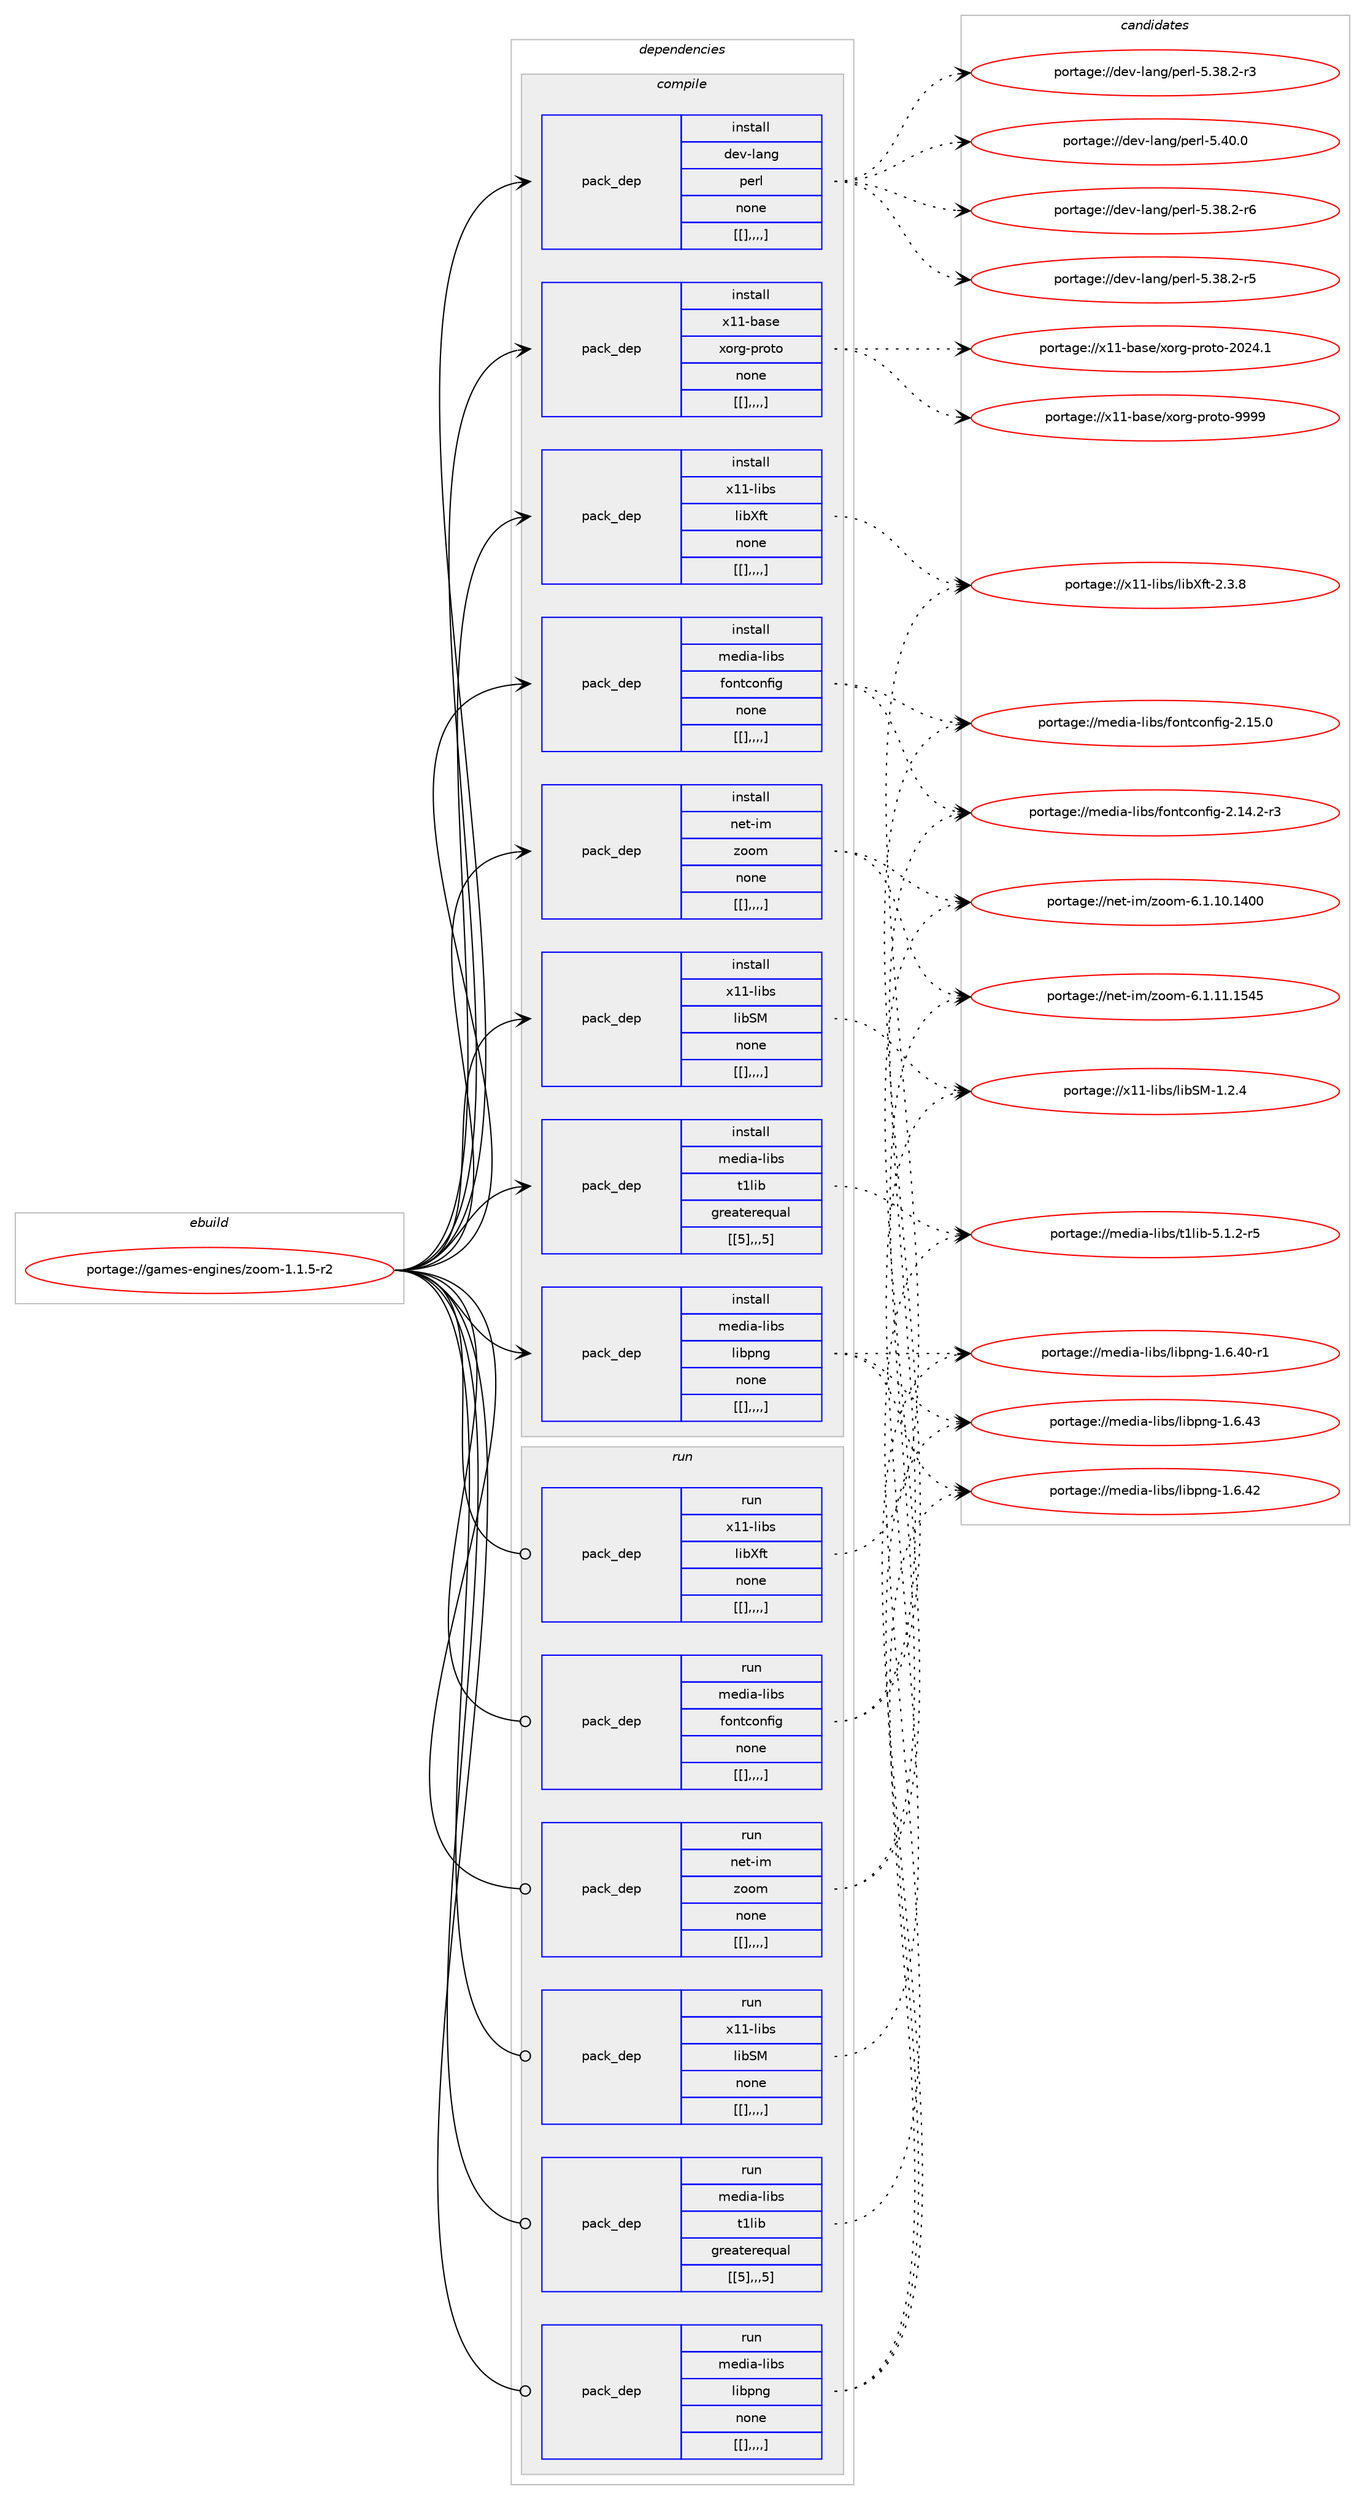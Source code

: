 digraph prolog {

# *************
# Graph options
# *************

newrank=true;
concentrate=true;
compound=true;
graph [rankdir=LR,fontname=Helvetica,fontsize=10,ranksep=1.5];#, ranksep=2.5, nodesep=0.2];
edge  [arrowhead=vee];
node  [fontname=Helvetica,fontsize=10];

# **********
# The ebuild
# **********

subgraph cluster_leftcol {
color=gray;
label=<<i>ebuild</i>>;
id [label="portage://games-engines/zoom-1.1.5-r2", color=red, width=4, href="../games-engines/zoom-1.1.5-r2.svg"];
}

# ****************
# The dependencies
# ****************

subgraph cluster_midcol {
color=gray;
label=<<i>dependencies</i>>;
subgraph cluster_compile {
fillcolor="#eeeeee";
style=filled;
label=<<i>compile</i>>;
subgraph pack166244 {
dependency233467 [label=<<TABLE BORDER="0" CELLBORDER="1" CELLSPACING="0" CELLPADDING="4" WIDTH="220"><TR><TD ROWSPAN="6" CELLPADDING="30">pack_dep</TD></TR><TR><TD WIDTH="110">install</TD></TR><TR><TD>dev-lang</TD></TR><TR><TD>perl</TD></TR><TR><TD>none</TD></TR><TR><TD>[[],,,,]</TD></TR></TABLE>>, shape=none, color=blue];
}
id:e -> dependency233467:w [weight=20,style="solid",arrowhead="vee"];
subgraph pack166245 {
dependency233468 [label=<<TABLE BORDER="0" CELLBORDER="1" CELLSPACING="0" CELLPADDING="4" WIDTH="220"><TR><TD ROWSPAN="6" CELLPADDING="30">pack_dep</TD></TR><TR><TD WIDTH="110">install</TD></TR><TR><TD>media-libs</TD></TR><TR><TD>fontconfig</TD></TR><TR><TD>none</TD></TR><TR><TD>[[],,,,]</TD></TR></TABLE>>, shape=none, color=blue];
}
id:e -> dependency233468:w [weight=20,style="solid",arrowhead="vee"];
subgraph pack166246 {
dependency233469 [label=<<TABLE BORDER="0" CELLBORDER="1" CELLSPACING="0" CELLPADDING="4" WIDTH="220"><TR><TD ROWSPAN="6" CELLPADDING="30">pack_dep</TD></TR><TR><TD WIDTH="110">install</TD></TR><TR><TD>media-libs</TD></TR><TR><TD>libpng</TD></TR><TR><TD>none</TD></TR><TR><TD>[[],,,,]</TD></TR></TABLE>>, shape=none, color=blue];
}
id:e -> dependency233469:w [weight=20,style="solid",arrowhead="vee"];
subgraph pack166247 {
dependency233470 [label=<<TABLE BORDER="0" CELLBORDER="1" CELLSPACING="0" CELLPADDING="4" WIDTH="220"><TR><TD ROWSPAN="6" CELLPADDING="30">pack_dep</TD></TR><TR><TD WIDTH="110">install</TD></TR><TR><TD>media-libs</TD></TR><TR><TD>t1lib</TD></TR><TR><TD>greaterequal</TD></TR><TR><TD>[[5],,,5]</TD></TR></TABLE>>, shape=none, color=blue];
}
id:e -> dependency233470:w [weight=20,style="solid",arrowhead="vee"];
subgraph pack166248 {
dependency233471 [label=<<TABLE BORDER="0" CELLBORDER="1" CELLSPACING="0" CELLPADDING="4" WIDTH="220"><TR><TD ROWSPAN="6" CELLPADDING="30">pack_dep</TD></TR><TR><TD WIDTH="110">install</TD></TR><TR><TD>x11-base</TD></TR><TR><TD>xorg-proto</TD></TR><TR><TD>none</TD></TR><TR><TD>[[],,,,]</TD></TR></TABLE>>, shape=none, color=blue];
}
id:e -> dependency233471:w [weight=20,style="solid",arrowhead="vee"];
subgraph pack166249 {
dependency233472 [label=<<TABLE BORDER="0" CELLBORDER="1" CELLSPACING="0" CELLPADDING="4" WIDTH="220"><TR><TD ROWSPAN="6" CELLPADDING="30">pack_dep</TD></TR><TR><TD WIDTH="110">install</TD></TR><TR><TD>x11-libs</TD></TR><TR><TD>libSM</TD></TR><TR><TD>none</TD></TR><TR><TD>[[],,,,]</TD></TR></TABLE>>, shape=none, color=blue];
}
id:e -> dependency233472:w [weight=20,style="solid",arrowhead="vee"];
subgraph pack166250 {
dependency233473 [label=<<TABLE BORDER="0" CELLBORDER="1" CELLSPACING="0" CELLPADDING="4" WIDTH="220"><TR><TD ROWSPAN="6" CELLPADDING="30">pack_dep</TD></TR><TR><TD WIDTH="110">install</TD></TR><TR><TD>x11-libs</TD></TR><TR><TD>libXft</TD></TR><TR><TD>none</TD></TR><TR><TD>[[],,,,]</TD></TR></TABLE>>, shape=none, color=blue];
}
id:e -> dependency233473:w [weight=20,style="solid",arrowhead="vee"];
subgraph pack166251 {
dependency233474 [label=<<TABLE BORDER="0" CELLBORDER="1" CELLSPACING="0" CELLPADDING="4" WIDTH="220"><TR><TD ROWSPAN="6" CELLPADDING="30">pack_dep</TD></TR><TR><TD WIDTH="110">install</TD></TR><TR><TD>net-im</TD></TR><TR><TD>zoom</TD></TR><TR><TD>none</TD></TR><TR><TD>[[],,,,]</TD></TR></TABLE>>, shape=none, color=blue];
}
id:e -> dependency233474:w [weight=20,style="solid",arrowhead="vee"];
}
subgraph cluster_compileandrun {
fillcolor="#eeeeee";
style=filled;
label=<<i>compile and run</i>>;
}
subgraph cluster_run {
fillcolor="#eeeeee";
style=filled;
label=<<i>run</i>>;
subgraph pack166252 {
dependency233475 [label=<<TABLE BORDER="0" CELLBORDER="1" CELLSPACING="0" CELLPADDING="4" WIDTH="220"><TR><TD ROWSPAN="6" CELLPADDING="30">pack_dep</TD></TR><TR><TD WIDTH="110">run</TD></TR><TR><TD>media-libs</TD></TR><TR><TD>fontconfig</TD></TR><TR><TD>none</TD></TR><TR><TD>[[],,,,]</TD></TR></TABLE>>, shape=none, color=blue];
}
id:e -> dependency233475:w [weight=20,style="solid",arrowhead="odot"];
subgraph pack166253 {
dependency233476 [label=<<TABLE BORDER="0" CELLBORDER="1" CELLSPACING="0" CELLPADDING="4" WIDTH="220"><TR><TD ROWSPAN="6" CELLPADDING="30">pack_dep</TD></TR><TR><TD WIDTH="110">run</TD></TR><TR><TD>media-libs</TD></TR><TR><TD>libpng</TD></TR><TR><TD>none</TD></TR><TR><TD>[[],,,,]</TD></TR></TABLE>>, shape=none, color=blue];
}
id:e -> dependency233476:w [weight=20,style="solid",arrowhead="odot"];
subgraph pack166254 {
dependency233477 [label=<<TABLE BORDER="0" CELLBORDER="1" CELLSPACING="0" CELLPADDING="4" WIDTH="220"><TR><TD ROWSPAN="6" CELLPADDING="30">pack_dep</TD></TR><TR><TD WIDTH="110">run</TD></TR><TR><TD>media-libs</TD></TR><TR><TD>t1lib</TD></TR><TR><TD>greaterequal</TD></TR><TR><TD>[[5],,,5]</TD></TR></TABLE>>, shape=none, color=blue];
}
id:e -> dependency233477:w [weight=20,style="solid",arrowhead="odot"];
subgraph pack166255 {
dependency233478 [label=<<TABLE BORDER="0" CELLBORDER="1" CELLSPACING="0" CELLPADDING="4" WIDTH="220"><TR><TD ROWSPAN="6" CELLPADDING="30">pack_dep</TD></TR><TR><TD WIDTH="110">run</TD></TR><TR><TD>x11-libs</TD></TR><TR><TD>libSM</TD></TR><TR><TD>none</TD></TR><TR><TD>[[],,,,]</TD></TR></TABLE>>, shape=none, color=blue];
}
id:e -> dependency233478:w [weight=20,style="solid",arrowhead="odot"];
subgraph pack166256 {
dependency233479 [label=<<TABLE BORDER="0" CELLBORDER="1" CELLSPACING="0" CELLPADDING="4" WIDTH="220"><TR><TD ROWSPAN="6" CELLPADDING="30">pack_dep</TD></TR><TR><TD WIDTH="110">run</TD></TR><TR><TD>x11-libs</TD></TR><TR><TD>libXft</TD></TR><TR><TD>none</TD></TR><TR><TD>[[],,,,]</TD></TR></TABLE>>, shape=none, color=blue];
}
id:e -> dependency233479:w [weight=20,style="solid",arrowhead="odot"];
subgraph pack166257 {
dependency233480 [label=<<TABLE BORDER="0" CELLBORDER="1" CELLSPACING="0" CELLPADDING="4" WIDTH="220"><TR><TD ROWSPAN="6" CELLPADDING="30">pack_dep</TD></TR><TR><TD WIDTH="110">run</TD></TR><TR><TD>net-im</TD></TR><TR><TD>zoom</TD></TR><TR><TD>none</TD></TR><TR><TD>[[],,,,]</TD></TR></TABLE>>, shape=none, color=blue];
}
id:e -> dependency233480:w [weight=20,style="solid",arrowhead="odot"];
}
}

# **************
# The candidates
# **************

subgraph cluster_choices {
rank=same;
color=gray;
label=<<i>candidates</i>>;

subgraph choice166244 {
color=black;
nodesep=1;
choice10010111845108971101034711210111410845534652484648 [label="portage://dev-lang/perl-5.40.0", color=red, width=4,href="../dev-lang/perl-5.40.0.svg"];
choice100101118451089711010347112101114108455346515646504511454 [label="portage://dev-lang/perl-5.38.2-r6", color=red, width=4,href="../dev-lang/perl-5.38.2-r6.svg"];
choice100101118451089711010347112101114108455346515646504511453 [label="portage://dev-lang/perl-5.38.2-r5", color=red, width=4,href="../dev-lang/perl-5.38.2-r5.svg"];
choice100101118451089711010347112101114108455346515646504511451 [label="portage://dev-lang/perl-5.38.2-r3", color=red, width=4,href="../dev-lang/perl-5.38.2-r3.svg"];
dependency233467:e -> choice10010111845108971101034711210111410845534652484648:w [style=dotted,weight="100"];
dependency233467:e -> choice100101118451089711010347112101114108455346515646504511454:w [style=dotted,weight="100"];
dependency233467:e -> choice100101118451089711010347112101114108455346515646504511453:w [style=dotted,weight="100"];
dependency233467:e -> choice100101118451089711010347112101114108455346515646504511451:w [style=dotted,weight="100"];
}
subgraph choice166245 {
color=black;
nodesep=1;
choice109101100105974510810598115471021111101169911111010210510345504649534648 [label="portage://media-libs/fontconfig-2.15.0", color=red, width=4,href="../media-libs/fontconfig-2.15.0.svg"];
choice1091011001059745108105981154710211111011699111110102105103455046495246504511451 [label="portage://media-libs/fontconfig-2.14.2-r3", color=red, width=4,href="../media-libs/fontconfig-2.14.2-r3.svg"];
dependency233468:e -> choice109101100105974510810598115471021111101169911111010210510345504649534648:w [style=dotted,weight="100"];
dependency233468:e -> choice1091011001059745108105981154710211111011699111110102105103455046495246504511451:w [style=dotted,weight="100"];
}
subgraph choice166246 {
color=black;
nodesep=1;
choice109101100105974510810598115471081059811211010345494654465251 [label="portage://media-libs/libpng-1.6.43", color=red, width=4,href="../media-libs/libpng-1.6.43.svg"];
choice109101100105974510810598115471081059811211010345494654465250 [label="portage://media-libs/libpng-1.6.42", color=red, width=4,href="../media-libs/libpng-1.6.42.svg"];
choice1091011001059745108105981154710810598112110103454946544652484511449 [label="portage://media-libs/libpng-1.6.40-r1", color=red, width=4,href="../media-libs/libpng-1.6.40-r1.svg"];
dependency233469:e -> choice109101100105974510810598115471081059811211010345494654465251:w [style=dotted,weight="100"];
dependency233469:e -> choice109101100105974510810598115471081059811211010345494654465250:w [style=dotted,weight="100"];
dependency233469:e -> choice1091011001059745108105981154710810598112110103454946544652484511449:w [style=dotted,weight="100"];
}
subgraph choice166247 {
color=black;
nodesep=1;
choice1091011001059745108105981154711649108105984553464946504511453 [label="portage://media-libs/t1lib-5.1.2-r5", color=red, width=4,href="../media-libs/t1lib-5.1.2-r5.svg"];
dependency233470:e -> choice1091011001059745108105981154711649108105984553464946504511453:w [style=dotted,weight="100"];
}
subgraph choice166248 {
color=black;
nodesep=1;
choice120494945989711510147120111114103451121141111161114557575757 [label="portage://x11-base/xorg-proto-9999", color=red, width=4,href="../x11-base/xorg-proto-9999.svg"];
choice1204949459897115101471201111141034511211411111611145504850524649 [label="portage://x11-base/xorg-proto-2024.1", color=red, width=4,href="../x11-base/xorg-proto-2024.1.svg"];
dependency233471:e -> choice120494945989711510147120111114103451121141111161114557575757:w [style=dotted,weight="100"];
dependency233471:e -> choice1204949459897115101471201111141034511211411111611145504850524649:w [style=dotted,weight="100"];
}
subgraph choice166249 {
color=black;
nodesep=1;
choice1204949451081059811547108105988377454946504652 [label="portage://x11-libs/libSM-1.2.4", color=red, width=4,href="../x11-libs/libSM-1.2.4.svg"];
dependency233472:e -> choice1204949451081059811547108105988377454946504652:w [style=dotted,weight="100"];
}
subgraph choice166250 {
color=black;
nodesep=1;
choice12049494510810598115471081059888102116455046514656 [label="portage://x11-libs/libXft-2.3.8", color=red, width=4,href="../x11-libs/libXft-2.3.8.svg"];
dependency233473:e -> choice12049494510810598115471081059888102116455046514656:w [style=dotted,weight="100"];
}
subgraph choice166251 {
color=black;
nodesep=1;
choice1101011164510510947122111111109455446494649494649535253 [label="portage://net-im/zoom-6.1.11.1545", color=red, width=4,href="../net-im/zoom-6.1.11.1545.svg"];
choice1101011164510510947122111111109455446494649484649524848 [label="portage://net-im/zoom-6.1.10.1400", color=red, width=4,href="../net-im/zoom-6.1.10.1400.svg"];
dependency233474:e -> choice1101011164510510947122111111109455446494649494649535253:w [style=dotted,weight="100"];
dependency233474:e -> choice1101011164510510947122111111109455446494649484649524848:w [style=dotted,weight="100"];
}
subgraph choice166252 {
color=black;
nodesep=1;
choice109101100105974510810598115471021111101169911111010210510345504649534648 [label="portage://media-libs/fontconfig-2.15.0", color=red, width=4,href="../media-libs/fontconfig-2.15.0.svg"];
choice1091011001059745108105981154710211111011699111110102105103455046495246504511451 [label="portage://media-libs/fontconfig-2.14.2-r3", color=red, width=4,href="../media-libs/fontconfig-2.14.2-r3.svg"];
dependency233475:e -> choice109101100105974510810598115471021111101169911111010210510345504649534648:w [style=dotted,weight="100"];
dependency233475:e -> choice1091011001059745108105981154710211111011699111110102105103455046495246504511451:w [style=dotted,weight="100"];
}
subgraph choice166253 {
color=black;
nodesep=1;
choice109101100105974510810598115471081059811211010345494654465251 [label="portage://media-libs/libpng-1.6.43", color=red, width=4,href="../media-libs/libpng-1.6.43.svg"];
choice109101100105974510810598115471081059811211010345494654465250 [label="portage://media-libs/libpng-1.6.42", color=red, width=4,href="../media-libs/libpng-1.6.42.svg"];
choice1091011001059745108105981154710810598112110103454946544652484511449 [label="portage://media-libs/libpng-1.6.40-r1", color=red, width=4,href="../media-libs/libpng-1.6.40-r1.svg"];
dependency233476:e -> choice109101100105974510810598115471081059811211010345494654465251:w [style=dotted,weight="100"];
dependency233476:e -> choice109101100105974510810598115471081059811211010345494654465250:w [style=dotted,weight="100"];
dependency233476:e -> choice1091011001059745108105981154710810598112110103454946544652484511449:w [style=dotted,weight="100"];
}
subgraph choice166254 {
color=black;
nodesep=1;
choice1091011001059745108105981154711649108105984553464946504511453 [label="portage://media-libs/t1lib-5.1.2-r5", color=red, width=4,href="../media-libs/t1lib-5.1.2-r5.svg"];
dependency233477:e -> choice1091011001059745108105981154711649108105984553464946504511453:w [style=dotted,weight="100"];
}
subgraph choice166255 {
color=black;
nodesep=1;
choice1204949451081059811547108105988377454946504652 [label="portage://x11-libs/libSM-1.2.4", color=red, width=4,href="../x11-libs/libSM-1.2.4.svg"];
dependency233478:e -> choice1204949451081059811547108105988377454946504652:w [style=dotted,weight="100"];
}
subgraph choice166256 {
color=black;
nodesep=1;
choice12049494510810598115471081059888102116455046514656 [label="portage://x11-libs/libXft-2.3.8", color=red, width=4,href="../x11-libs/libXft-2.3.8.svg"];
dependency233479:e -> choice12049494510810598115471081059888102116455046514656:w [style=dotted,weight="100"];
}
subgraph choice166257 {
color=black;
nodesep=1;
choice1101011164510510947122111111109455446494649494649535253 [label="portage://net-im/zoom-6.1.11.1545", color=red, width=4,href="../net-im/zoom-6.1.11.1545.svg"];
choice1101011164510510947122111111109455446494649484649524848 [label="portage://net-im/zoom-6.1.10.1400", color=red, width=4,href="../net-im/zoom-6.1.10.1400.svg"];
dependency233480:e -> choice1101011164510510947122111111109455446494649494649535253:w [style=dotted,weight="100"];
dependency233480:e -> choice1101011164510510947122111111109455446494649484649524848:w [style=dotted,weight="100"];
}
}

}
